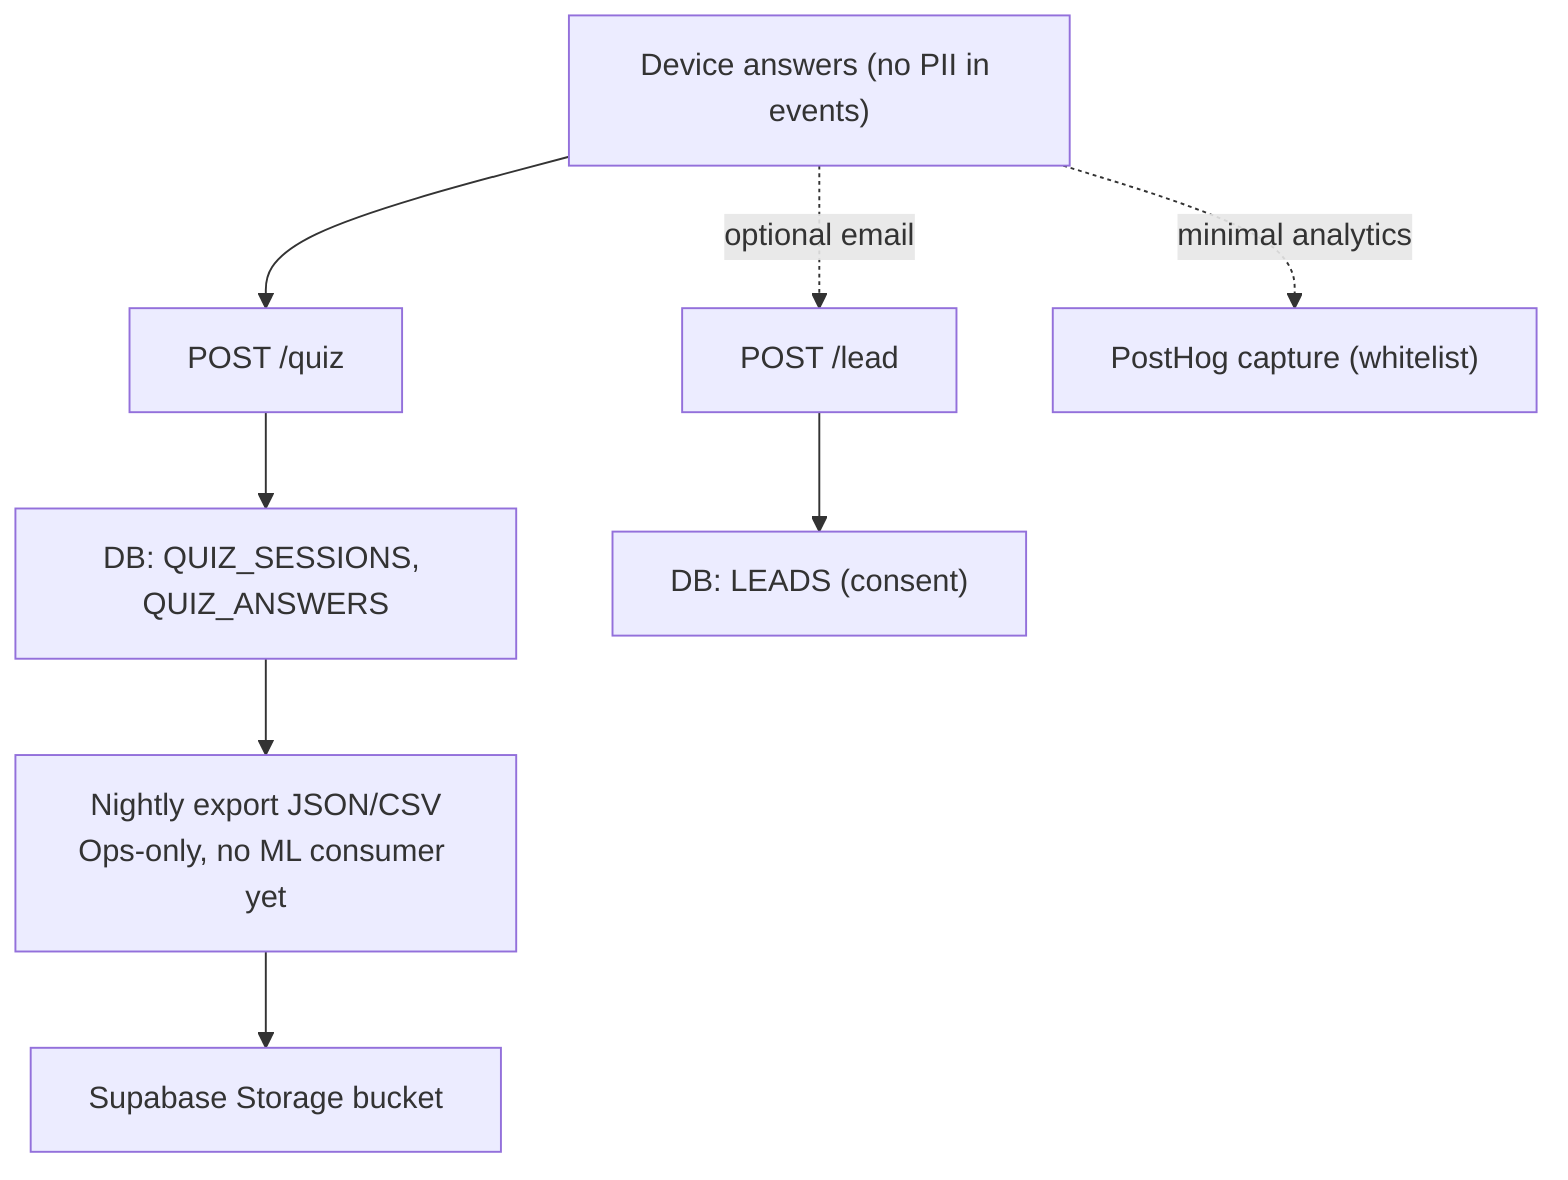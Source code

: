 flowchart TD
  A["Device answers (no PII in events)"] --> B["POST /quiz"]
  B --> C["DB: QUIZ_SESSIONS, QUIZ_ANSWERS"]
  A -. optional email .-> D["POST /lead"]
  D --> E["DB: LEADS (consent)"]
  C --> F["Nightly export JSON/CSV\nOps-only, no ML consumer yet"]
  F --> G["Supabase Storage bucket"]
  A -. minimal analytics .-> H["PostHog capture (whitelist)"]